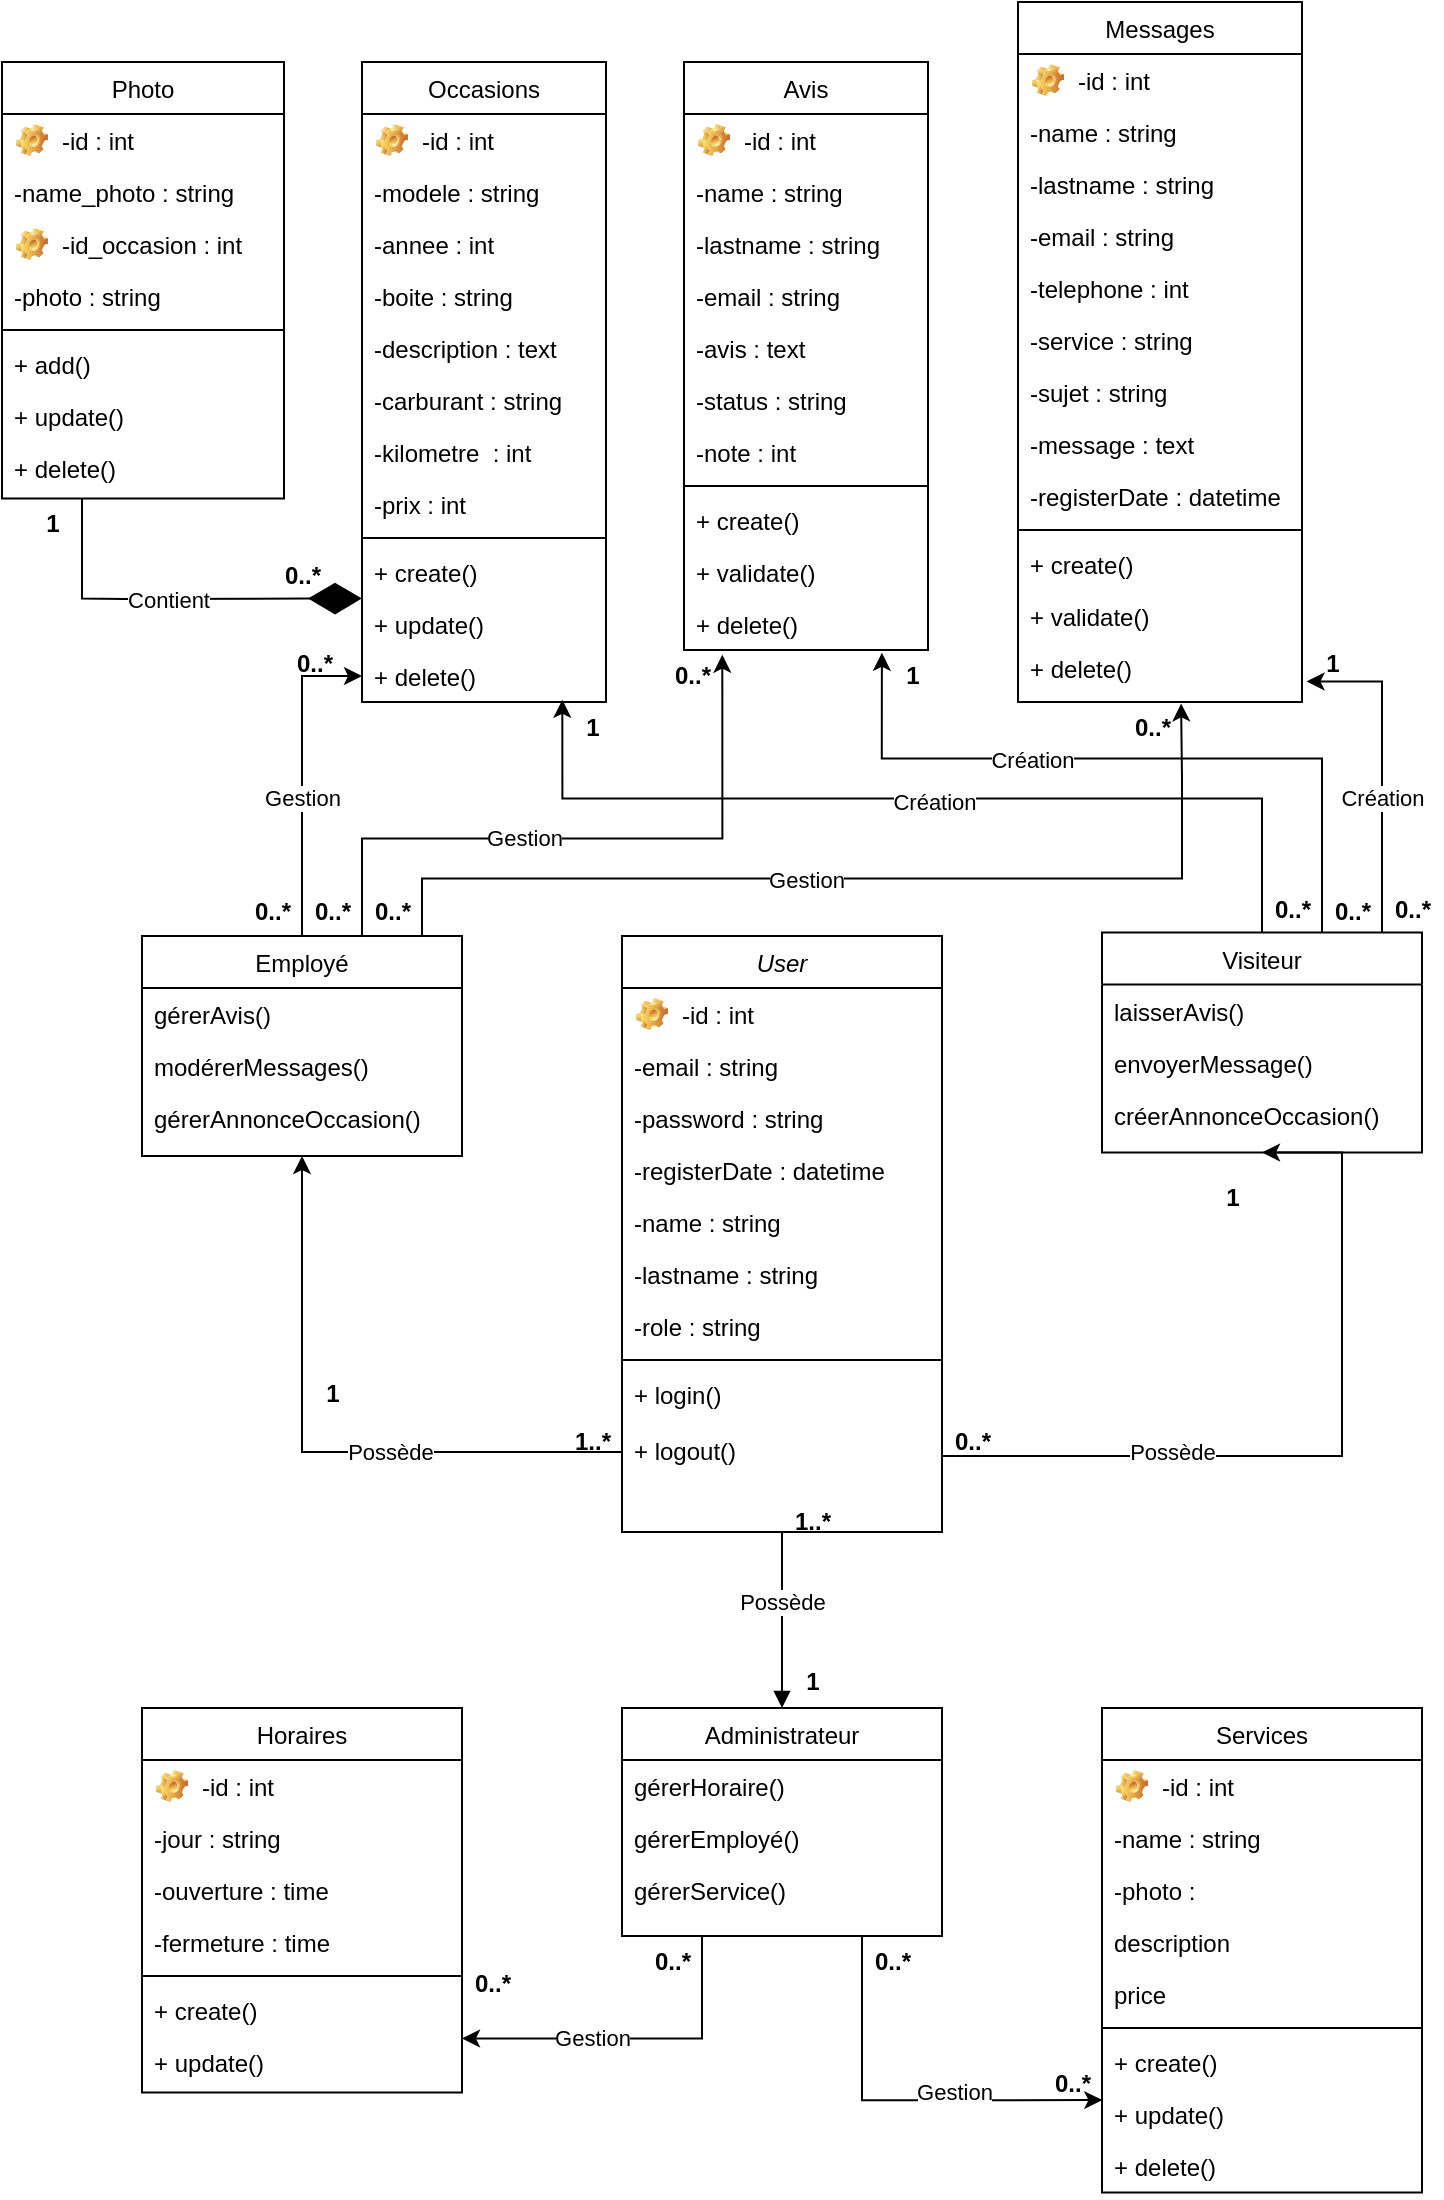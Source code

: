 <mxfile version="24.0.1" type="github">
  <diagram id="C5RBs43oDa-KdzZeNtuy" name="Page-1">
    <mxGraphModel dx="4052" dy="2337" grid="1" gridSize="10" guides="1" tooltips="1" connect="1" arrows="1" fold="1" page="1" pageScale="1" pageWidth="827" pageHeight="1169" math="0" shadow="0">
      <root>
        <mxCell id="WIyWlLk6GJQsqaUBKTNV-0" />
        <mxCell id="WIyWlLk6GJQsqaUBKTNV-1" parent="WIyWlLk6GJQsqaUBKTNV-0" />
        <mxCell id="ylc-xCv-kNQs_xHYFbVs-263" style="edgeStyle=orthogonalEdgeStyle;rounded=0;orthogonalLoop=1;jettySize=auto;html=1;entryX=0.5;entryY=1;entryDx=0;entryDy=0;" edge="1" parent="WIyWlLk6GJQsqaUBKTNV-1" source="ylc-xCv-kNQs_xHYFbVs-104" target="ylc-xCv-kNQs_xHYFbVs-138">
          <mxGeometry relative="1" as="geometry">
            <Array as="points">
              <mxPoint x="-1757" y="-405" />
            </Array>
          </mxGeometry>
        </mxCell>
        <mxCell id="ylc-xCv-kNQs_xHYFbVs-264" value="Possède" style="edgeLabel;html=1;align=center;verticalAlign=middle;resizable=0;points=[];" vertex="1" connectable="0" parent="ylc-xCv-kNQs_xHYFbVs-263">
          <mxGeometry x="-0.314" y="1" relative="1" as="geometry">
            <mxPoint x="-20" y="-1" as="offset" />
          </mxGeometry>
        </mxCell>
        <mxCell id="ylc-xCv-kNQs_xHYFbVs-104" value="User" style="swimlane;fontStyle=2;align=center;verticalAlign=top;childLayout=stackLayout;horizontal=1;startSize=26;horizontalStack=0;resizeParent=1;resizeLast=0;collapsible=1;marginBottom=0;rounded=0;shadow=0;strokeWidth=1;" vertex="1" parent="WIyWlLk6GJQsqaUBKTNV-1">
          <mxGeometry x="-2117" y="-665" width="160" height="298" as="geometry">
            <mxRectangle x="230" y="140" width="160" height="26" as="alternateBounds" />
          </mxGeometry>
        </mxCell>
        <mxCell id="ylc-xCv-kNQs_xHYFbVs-296" value="-id : int" style="label;fontStyle=0;strokeColor=none;fillColor=none;align=left;verticalAlign=top;overflow=hidden;spacingLeft=28;spacingRight=4;rotatable=0;points=[[0,0.5],[1,0.5]];portConstraint=eastwest;imageWidth=16;imageHeight=16;whiteSpace=wrap;html=1;image=img/clipart/Gear_128x128.png" vertex="1" parent="ylc-xCv-kNQs_xHYFbVs-104">
          <mxGeometry y="26" width="160" height="26" as="geometry" />
        </mxCell>
        <mxCell id="ylc-xCv-kNQs_xHYFbVs-106" value="-email : string" style="text;align=left;verticalAlign=top;spacingLeft=4;spacingRight=4;overflow=hidden;rotatable=0;points=[[0,0.5],[1,0.5]];portConstraint=eastwest;" vertex="1" parent="ylc-xCv-kNQs_xHYFbVs-104">
          <mxGeometry y="52" width="160" height="26" as="geometry" />
        </mxCell>
        <mxCell id="ylc-xCv-kNQs_xHYFbVs-107" value="-password : string" style="text;align=left;verticalAlign=top;spacingLeft=4;spacingRight=4;overflow=hidden;rotatable=0;points=[[0,0.5],[1,0.5]];portConstraint=eastwest;rounded=0;shadow=0;html=0;" vertex="1" parent="ylc-xCv-kNQs_xHYFbVs-104">
          <mxGeometry y="78" width="160" height="26" as="geometry" />
        </mxCell>
        <mxCell id="ylc-xCv-kNQs_xHYFbVs-108" value="-registerDate : datetime" style="text;align=left;verticalAlign=top;spacingLeft=4;spacingRight=4;overflow=hidden;rotatable=0;points=[[0,0.5],[1,0.5]];portConstraint=eastwest;rounded=0;shadow=0;html=0;" vertex="1" parent="ylc-xCv-kNQs_xHYFbVs-104">
          <mxGeometry y="104" width="160" height="26" as="geometry" />
        </mxCell>
        <mxCell id="ylc-xCv-kNQs_xHYFbVs-109" value="-name : string" style="text;align=left;verticalAlign=top;spacingLeft=4;spacingRight=4;overflow=hidden;rotatable=0;points=[[0,0.5],[1,0.5]];portConstraint=eastwest;rounded=0;shadow=0;html=0;" vertex="1" parent="ylc-xCv-kNQs_xHYFbVs-104">
          <mxGeometry y="130" width="160" height="26" as="geometry" />
        </mxCell>
        <mxCell id="ylc-xCv-kNQs_xHYFbVs-110" value="-lastname : string" style="text;align=left;verticalAlign=top;spacingLeft=4;spacingRight=4;overflow=hidden;rotatable=0;points=[[0,0.5],[1,0.5]];portConstraint=eastwest;rounded=0;shadow=0;html=0;" vertex="1" parent="ylc-xCv-kNQs_xHYFbVs-104">
          <mxGeometry y="156" width="160" height="26" as="geometry" />
        </mxCell>
        <mxCell id="ylc-xCv-kNQs_xHYFbVs-111" value="-role : string" style="text;align=left;verticalAlign=top;spacingLeft=4;spacingRight=4;overflow=hidden;rotatable=0;points=[[0,0.5],[1,0.5]];portConstraint=eastwest;rounded=0;shadow=0;html=0;" vertex="1" parent="ylc-xCv-kNQs_xHYFbVs-104">
          <mxGeometry y="182" width="160" height="26" as="geometry" />
        </mxCell>
        <mxCell id="ylc-xCv-kNQs_xHYFbVs-112" value="" style="line;html=1;strokeWidth=1;align=left;verticalAlign=middle;spacingTop=-1;spacingLeft=3;spacingRight=3;rotatable=0;labelPosition=right;points=[];portConstraint=eastwest;" vertex="1" parent="ylc-xCv-kNQs_xHYFbVs-104">
          <mxGeometry y="208" width="160" height="8" as="geometry" />
        </mxCell>
        <mxCell id="ylc-xCv-kNQs_xHYFbVs-113" value="+ login()" style="text;align=left;verticalAlign=top;spacingLeft=4;spacingRight=4;overflow=hidden;rotatable=0;points=[[0,0.5],[1,0.5]];portConstraint=eastwest;" vertex="1" parent="ylc-xCv-kNQs_xHYFbVs-104">
          <mxGeometry y="216" width="160" height="28" as="geometry" />
        </mxCell>
        <mxCell id="ylc-xCv-kNQs_xHYFbVs-230" value="+ logout()" style="text;align=left;verticalAlign=top;spacingLeft=4;spacingRight=4;overflow=hidden;rotatable=0;points=[[0,0.5],[1,0.5]];portConstraint=eastwest;" vertex="1" parent="ylc-xCv-kNQs_xHYFbVs-104">
          <mxGeometry y="244" width="160" height="28" as="geometry" />
        </mxCell>
        <mxCell id="ylc-xCv-kNQs_xHYFbVs-299" style="edgeStyle=orthogonalEdgeStyle;rounded=0;orthogonalLoop=1;jettySize=auto;html=1;entryX=0;entryY=0.5;entryDx=0;entryDy=0;" edge="1" parent="WIyWlLk6GJQsqaUBKTNV-1" source="ylc-xCv-kNQs_xHYFbVs-116" target="ylc-xCv-kNQs_xHYFbVs-216">
          <mxGeometry relative="1" as="geometry" />
        </mxCell>
        <mxCell id="ylc-xCv-kNQs_xHYFbVs-300" value="Gestion" style="edgeLabel;html=1;align=center;verticalAlign=middle;resizable=0;points=[];" vertex="1" connectable="0" parent="ylc-xCv-kNQs_xHYFbVs-299">
          <mxGeometry x="-0.338" y="-1" relative="1" as="geometry">
            <mxPoint x="-1" y="-16" as="offset" />
          </mxGeometry>
        </mxCell>
        <mxCell id="ylc-xCv-kNQs_xHYFbVs-307" style="edgeStyle=orthogonalEdgeStyle;rounded=0;orthogonalLoop=1;jettySize=auto;html=1;entryX=0.985;entryY=0.027;entryDx=0;entryDy=0;entryPerimeter=0;" edge="1" parent="WIyWlLk6GJQsqaUBKTNV-1" source="ylc-xCv-kNQs_xHYFbVs-116" target="ylc-xCv-kNQs_xHYFbVs-312">
          <mxGeometry relative="1" as="geometry">
            <mxPoint x="-1837" y="-783.75" as="targetPoint" />
            <Array as="points">
              <mxPoint x="-2217" y="-693.75" />
              <mxPoint x="-1837" y="-693.75" />
              <mxPoint x="-1837" y="-743.75" />
              <mxPoint x="-1837" y="-743.75" />
            </Array>
          </mxGeometry>
        </mxCell>
        <mxCell id="ylc-xCv-kNQs_xHYFbVs-308" value="Gestion" style="edgeLabel;html=1;align=center;verticalAlign=middle;resizable=0;points=[];" vertex="1" connectable="0" parent="ylc-xCv-kNQs_xHYFbVs-307">
          <mxGeometry x="-0.207" y="-2" relative="1" as="geometry">
            <mxPoint x="23" y="-2" as="offset" />
          </mxGeometry>
        </mxCell>
        <mxCell id="ylc-xCv-kNQs_xHYFbVs-116" value="Employé" style="swimlane;fontStyle=0;align=center;verticalAlign=top;childLayout=stackLayout;horizontal=1;startSize=26;horizontalStack=0;resizeParent=1;resizeLast=0;collapsible=1;marginBottom=0;rounded=0;shadow=0;strokeWidth=1;" vertex="1" parent="WIyWlLk6GJQsqaUBKTNV-1">
          <mxGeometry x="-2357" y="-665" width="160" height="110" as="geometry">
            <mxRectangle x="550" y="140" width="160" height="26" as="alternateBounds" />
          </mxGeometry>
        </mxCell>
        <mxCell id="ylc-xCv-kNQs_xHYFbVs-117" value="gérerAvis()" style="text;align=left;verticalAlign=top;spacingLeft=4;spacingRight=4;overflow=hidden;rotatable=0;points=[[0,0.5],[1,0.5]];portConstraint=eastwest;" vertex="1" parent="ylc-xCv-kNQs_xHYFbVs-116">
          <mxGeometry y="26" width="160" height="26" as="geometry" />
        </mxCell>
        <mxCell id="ylc-xCv-kNQs_xHYFbVs-118" value="modérerMessages()" style="text;align=left;verticalAlign=top;spacingLeft=4;spacingRight=4;overflow=hidden;rotatable=0;points=[[0,0.5],[1,0.5]];portConstraint=eastwest;rounded=0;shadow=0;html=0;" vertex="1" parent="ylc-xCv-kNQs_xHYFbVs-116">
          <mxGeometry y="52" width="160" height="26" as="geometry" />
        </mxCell>
        <mxCell id="ylc-xCv-kNQs_xHYFbVs-119" value="gérerAnnonceOccasion()" style="text;align=left;verticalAlign=top;spacingLeft=4;spacingRight=4;overflow=hidden;rotatable=0;points=[[0,0.5],[1,0.5]];portConstraint=eastwest;rounded=0;shadow=0;html=0;" vertex="1" parent="ylc-xCv-kNQs_xHYFbVs-116">
          <mxGeometry y="78" width="160" height="26" as="geometry" />
        </mxCell>
        <mxCell id="ylc-xCv-kNQs_xHYFbVs-320" style="edgeStyle=orthogonalEdgeStyle;rounded=0;orthogonalLoop=1;jettySize=auto;html=1;" edge="1" parent="WIyWlLk6GJQsqaUBKTNV-1" source="ylc-xCv-kNQs_xHYFbVs-130" target="ylc-xCv-kNQs_xHYFbVs-165">
          <mxGeometry relative="1" as="geometry">
            <Array as="points">
              <mxPoint x="-2077" y="-113.75" />
            </Array>
          </mxGeometry>
        </mxCell>
        <mxCell id="ylc-xCv-kNQs_xHYFbVs-321" value="Gestion" style="edgeLabel;html=1;align=center;verticalAlign=middle;resizable=0;points=[];" vertex="1" connectable="0" parent="ylc-xCv-kNQs_xHYFbVs-320">
          <mxGeometry x="0.161" y="-2" relative="1" as="geometry">
            <mxPoint x="-7" y="1" as="offset" />
          </mxGeometry>
        </mxCell>
        <mxCell id="ylc-xCv-kNQs_xHYFbVs-130" value="Administrateur" style="swimlane;fontStyle=0;align=center;verticalAlign=top;childLayout=stackLayout;horizontal=1;startSize=26;horizontalStack=0;resizeParent=1;resizeLast=0;collapsible=1;marginBottom=0;rounded=0;shadow=0;strokeWidth=1;" vertex="1" parent="WIyWlLk6GJQsqaUBKTNV-1">
          <mxGeometry x="-2117" y="-279" width="160" height="114" as="geometry">
            <mxRectangle x="550" y="140" width="160" height="26" as="alternateBounds" />
          </mxGeometry>
        </mxCell>
        <mxCell id="ylc-xCv-kNQs_xHYFbVs-131" value="gérerHoraire()" style="text;align=left;verticalAlign=top;spacingLeft=4;spacingRight=4;overflow=hidden;rotatable=0;points=[[0,0.5],[1,0.5]];portConstraint=eastwest;" vertex="1" parent="ylc-xCv-kNQs_xHYFbVs-130">
          <mxGeometry y="26" width="160" height="26" as="geometry" />
        </mxCell>
        <mxCell id="ylc-xCv-kNQs_xHYFbVs-132" value="gérerEmployé()" style="text;align=left;verticalAlign=top;spacingLeft=4;spacingRight=4;overflow=hidden;rotatable=0;points=[[0,0.5],[1,0.5]];portConstraint=eastwest;rounded=0;shadow=0;html=0;" vertex="1" parent="ylc-xCv-kNQs_xHYFbVs-130">
          <mxGeometry y="52" width="160" height="26" as="geometry" />
        </mxCell>
        <mxCell id="ylc-xCv-kNQs_xHYFbVs-133" value="gérerService()" style="text;align=left;verticalAlign=top;spacingLeft=4;spacingRight=4;overflow=hidden;rotatable=0;points=[[0,0.5],[1,0.5]];portConstraint=eastwest;rounded=0;shadow=0;html=0;" vertex="1" parent="ylc-xCv-kNQs_xHYFbVs-130">
          <mxGeometry y="78" width="160" height="26" as="geometry" />
        </mxCell>
        <mxCell id="ylc-xCv-kNQs_xHYFbVs-302" style="edgeStyle=orthogonalEdgeStyle;rounded=0;orthogonalLoop=1;jettySize=auto;html=1;entryX=0.811;entryY=1.054;entryDx=0;entryDy=0;entryPerimeter=0;" edge="1" parent="WIyWlLk6GJQsqaUBKTNV-1" source="ylc-xCv-kNQs_xHYFbVs-138" target="ylc-xCv-kNQs_xHYFbVs-157">
          <mxGeometry relative="1" as="geometry">
            <mxPoint x="-1987" y="-793.75" as="targetPoint" />
            <Array as="points">
              <mxPoint x="-1767" y="-753.75" />
              <mxPoint x="-1987" y="-753.75" />
            </Array>
          </mxGeometry>
        </mxCell>
        <mxCell id="ylc-xCv-kNQs_xHYFbVs-304" value="Création" style="edgeLabel;html=1;align=center;verticalAlign=middle;resizable=0;points=[];" vertex="1" connectable="0" parent="ylc-xCv-kNQs_xHYFbVs-302">
          <mxGeometry x="-0.246" relative="1" as="geometry">
            <mxPoint x="-97" as="offset" />
          </mxGeometry>
        </mxCell>
        <mxCell id="ylc-xCv-kNQs_xHYFbVs-138" value="Visiteur" style="swimlane;fontStyle=0;align=center;verticalAlign=top;childLayout=stackLayout;horizontal=1;startSize=26;horizontalStack=0;resizeParent=1;resizeLast=0;collapsible=1;marginBottom=0;rounded=0;shadow=0;strokeWidth=1;" vertex="1" parent="WIyWlLk6GJQsqaUBKTNV-1">
          <mxGeometry x="-1877" y="-666.75" width="160" height="110" as="geometry">
            <mxRectangle x="550" y="140" width="160" height="26" as="alternateBounds" />
          </mxGeometry>
        </mxCell>
        <mxCell id="ylc-xCv-kNQs_xHYFbVs-139" value="laisserAvis()" style="text;align=left;verticalAlign=top;spacingLeft=4;spacingRight=4;overflow=hidden;rotatable=0;points=[[0,0.5],[1,0.5]];portConstraint=eastwest;" vertex="1" parent="ylc-xCv-kNQs_xHYFbVs-138">
          <mxGeometry y="26" width="160" height="26" as="geometry" />
        </mxCell>
        <mxCell id="ylc-xCv-kNQs_xHYFbVs-142" value="envoyerMessage()" style="text;align=left;verticalAlign=top;spacingLeft=4;spacingRight=4;overflow=hidden;rotatable=0;points=[[0,0.5],[1,0.5]];portConstraint=eastwest;rounded=0;shadow=0;html=0;" vertex="1" parent="ylc-xCv-kNQs_xHYFbVs-138">
          <mxGeometry y="52" width="160" height="26" as="geometry" />
        </mxCell>
        <mxCell id="ylc-xCv-kNQs_xHYFbVs-144" value="créerAnnonceOccasion()" style="text;align=left;verticalAlign=top;spacingLeft=4;spacingRight=4;overflow=hidden;rotatable=0;points=[[0,0.5],[1,0.5]];portConstraint=eastwest;rounded=0;shadow=0;html=0;" vertex="1" parent="ylc-xCv-kNQs_xHYFbVs-138">
          <mxGeometry y="78" width="160" height="26" as="geometry" />
        </mxCell>
        <mxCell id="ylc-xCv-kNQs_xHYFbVs-146" value="Avis" style="swimlane;fontStyle=0;align=center;verticalAlign=top;childLayout=stackLayout;horizontal=1;startSize=26;horizontalStack=0;resizeParent=1;resizeLast=0;collapsible=1;marginBottom=0;rounded=0;shadow=0;strokeWidth=1;" vertex="1" parent="WIyWlLk6GJQsqaUBKTNV-1">
          <mxGeometry x="-2086" y="-1102" width="122" height="294" as="geometry">
            <mxRectangle x="550" y="140" width="160" height="26" as="alternateBounds" />
          </mxGeometry>
        </mxCell>
        <mxCell id="ylc-xCv-kNQs_xHYFbVs-293" value="-id : int" style="label;fontStyle=0;strokeColor=none;fillColor=none;align=left;verticalAlign=top;overflow=hidden;spacingLeft=28;spacingRight=4;rotatable=0;points=[[0,0.5],[1,0.5]];portConstraint=eastwest;imageWidth=16;imageHeight=16;whiteSpace=wrap;html=1;image=img/clipart/Gear_128x128.png" vertex="1" parent="ylc-xCv-kNQs_xHYFbVs-146">
          <mxGeometry y="26" width="122" height="26" as="geometry" />
        </mxCell>
        <mxCell id="ylc-xCv-kNQs_xHYFbVs-148" value="-name : string" style="text;align=left;verticalAlign=top;spacingLeft=4;spacingRight=4;overflow=hidden;rotatable=0;points=[[0,0.5],[1,0.5]];portConstraint=eastwest;rounded=0;shadow=0;html=0;" vertex="1" parent="ylc-xCv-kNQs_xHYFbVs-146">
          <mxGeometry y="52" width="122" height="26" as="geometry" />
        </mxCell>
        <mxCell id="ylc-xCv-kNQs_xHYFbVs-149" value="-lastname : string" style="text;align=left;verticalAlign=top;spacingLeft=4;spacingRight=4;overflow=hidden;rotatable=0;points=[[0,0.5],[1,0.5]];portConstraint=eastwest;rounded=0;shadow=0;html=0;" vertex="1" parent="ylc-xCv-kNQs_xHYFbVs-146">
          <mxGeometry y="78" width="122" height="26" as="geometry" />
        </mxCell>
        <mxCell id="ylc-xCv-kNQs_xHYFbVs-150" value="-email : string" style="text;align=left;verticalAlign=top;spacingLeft=4;spacingRight=4;overflow=hidden;rotatable=0;points=[[0,0.5],[1,0.5]];portConstraint=eastwest;rounded=0;shadow=0;html=0;" vertex="1" parent="ylc-xCv-kNQs_xHYFbVs-146">
          <mxGeometry y="104" width="122" height="26" as="geometry" />
        </mxCell>
        <mxCell id="ylc-xCv-kNQs_xHYFbVs-151" value="-avis : text" style="text;align=left;verticalAlign=top;spacingLeft=4;spacingRight=4;overflow=hidden;rotatable=0;points=[[0,0.5],[1,0.5]];portConstraint=eastwest;rounded=0;shadow=0;html=0;" vertex="1" parent="ylc-xCv-kNQs_xHYFbVs-146">
          <mxGeometry y="130" width="122" height="26" as="geometry" />
        </mxCell>
        <mxCell id="ylc-xCv-kNQs_xHYFbVs-152" value="-status : string" style="text;align=left;verticalAlign=top;spacingLeft=4;spacingRight=4;overflow=hidden;rotatable=0;points=[[0,0.5],[1,0.5]];portConstraint=eastwest;rounded=0;shadow=0;html=0;" vertex="1" parent="ylc-xCv-kNQs_xHYFbVs-146">
          <mxGeometry y="156" width="122" height="26" as="geometry" />
        </mxCell>
        <mxCell id="ylc-xCv-kNQs_xHYFbVs-153" value="-note : int" style="text;align=left;verticalAlign=top;spacingLeft=4;spacingRight=4;overflow=hidden;rotatable=0;points=[[0,0.5],[1,0.5]];portConstraint=eastwest;rounded=0;shadow=0;html=0;" vertex="1" parent="ylc-xCv-kNQs_xHYFbVs-146">
          <mxGeometry y="182" width="122" height="26" as="geometry" />
        </mxCell>
        <mxCell id="ylc-xCv-kNQs_xHYFbVs-154" value="" style="line;html=1;strokeWidth=1;align=left;verticalAlign=middle;spacingTop=-1;spacingLeft=3;spacingRight=3;rotatable=0;labelPosition=right;points=[];portConstraint=eastwest;" vertex="1" parent="ylc-xCv-kNQs_xHYFbVs-146">
          <mxGeometry y="208" width="122" height="8" as="geometry" />
        </mxCell>
        <mxCell id="ylc-xCv-kNQs_xHYFbVs-155" value="+ create()" style="text;align=left;verticalAlign=top;spacingLeft=4;spacingRight=4;overflow=hidden;rotatable=0;points=[[0,0.5],[1,0.5]];portConstraint=eastwest;" vertex="1" parent="ylc-xCv-kNQs_xHYFbVs-146">
          <mxGeometry y="216" width="122" height="26" as="geometry" />
        </mxCell>
        <mxCell id="ylc-xCv-kNQs_xHYFbVs-156" value="+ validate()" style="text;align=left;verticalAlign=top;spacingLeft=4;spacingRight=4;overflow=hidden;rotatable=0;points=[[0,0.5],[1,0.5]];portConstraint=eastwest;" vertex="1" parent="ylc-xCv-kNQs_xHYFbVs-146">
          <mxGeometry y="242" width="122" height="26" as="geometry" />
        </mxCell>
        <mxCell id="ylc-xCv-kNQs_xHYFbVs-157" value="+ delete()" style="text;align=left;verticalAlign=top;spacingLeft=4;spacingRight=4;overflow=hidden;rotatable=0;points=[[0,0.5],[1,0.5]];portConstraint=eastwest;" vertex="1" parent="ylc-xCv-kNQs_xHYFbVs-146">
          <mxGeometry y="268" width="122" height="26" as="geometry" />
        </mxCell>
        <mxCell id="ylc-xCv-kNQs_xHYFbVs-158" value="Horaires" style="swimlane;fontStyle=0;align=center;verticalAlign=top;childLayout=stackLayout;horizontal=1;startSize=26;horizontalStack=0;resizeParent=1;resizeLast=0;collapsible=1;marginBottom=0;rounded=0;shadow=0;strokeWidth=1;" vertex="1" parent="WIyWlLk6GJQsqaUBKTNV-1">
          <mxGeometry x="-2357" y="-279" width="160" height="192.25" as="geometry">
            <mxRectangle x="550" y="140" width="160" height="26" as="alternateBounds" />
          </mxGeometry>
        </mxCell>
        <mxCell id="ylc-xCv-kNQs_xHYFbVs-297" value="-id : int" style="label;fontStyle=0;strokeColor=none;fillColor=none;align=left;verticalAlign=top;overflow=hidden;spacingLeft=28;spacingRight=4;rotatable=0;points=[[0,0.5],[1,0.5]];portConstraint=eastwest;imageWidth=16;imageHeight=16;whiteSpace=wrap;html=1;image=img/clipart/Gear_128x128.png" vertex="1" parent="ylc-xCv-kNQs_xHYFbVs-158">
          <mxGeometry y="26" width="160" height="26" as="geometry" />
        </mxCell>
        <mxCell id="ylc-xCv-kNQs_xHYFbVs-160" value="-jour : string" style="text;align=left;verticalAlign=top;spacingLeft=4;spacingRight=4;overflow=hidden;rotatable=0;points=[[0,0.5],[1,0.5]];portConstraint=eastwest;rounded=0;shadow=0;html=0;" vertex="1" parent="ylc-xCv-kNQs_xHYFbVs-158">
          <mxGeometry y="52" width="160" height="26" as="geometry" />
        </mxCell>
        <mxCell id="ylc-xCv-kNQs_xHYFbVs-161" value="-ouverture : time" style="text;align=left;verticalAlign=top;spacingLeft=4;spacingRight=4;overflow=hidden;rotatable=0;points=[[0,0.5],[1,0.5]];portConstraint=eastwest;rounded=0;shadow=0;html=0;" vertex="1" parent="ylc-xCv-kNQs_xHYFbVs-158">
          <mxGeometry y="78" width="160" height="26" as="geometry" />
        </mxCell>
        <mxCell id="ylc-xCv-kNQs_xHYFbVs-162" value="-fermeture : time" style="text;align=left;verticalAlign=top;spacingLeft=4;spacingRight=4;overflow=hidden;rotatable=0;points=[[0,0.5],[1,0.5]];portConstraint=eastwest;rounded=0;shadow=0;html=0;" vertex="1" parent="ylc-xCv-kNQs_xHYFbVs-158">
          <mxGeometry y="104" width="160" height="26" as="geometry" />
        </mxCell>
        <mxCell id="ylc-xCv-kNQs_xHYFbVs-163" value="" style="line;html=1;strokeWidth=1;align=left;verticalAlign=middle;spacingTop=-1;spacingLeft=3;spacingRight=3;rotatable=0;labelPosition=right;points=[];portConstraint=eastwest;" vertex="1" parent="ylc-xCv-kNQs_xHYFbVs-158">
          <mxGeometry y="130" width="160" height="8" as="geometry" />
        </mxCell>
        <mxCell id="ylc-xCv-kNQs_xHYFbVs-164" value="+ create()" style="text;align=left;verticalAlign=top;spacingLeft=4;spacingRight=4;overflow=hidden;rotatable=0;points=[[0,0.5],[1,0.5]];portConstraint=eastwest;" vertex="1" parent="ylc-xCv-kNQs_xHYFbVs-158">
          <mxGeometry y="138" width="160" height="26" as="geometry" />
        </mxCell>
        <mxCell id="ylc-xCv-kNQs_xHYFbVs-165" value="+ update()" style="text;align=left;verticalAlign=top;spacingLeft=4;spacingRight=4;overflow=hidden;rotatable=0;points=[[0,0.5],[1,0.5]];portConstraint=eastwest;" vertex="1" parent="ylc-xCv-kNQs_xHYFbVs-158">
          <mxGeometry y="164" width="160" height="26" as="geometry" />
        </mxCell>
        <mxCell id="ylc-xCv-kNQs_xHYFbVs-166" value="Messages" style="swimlane;fontStyle=0;align=center;verticalAlign=top;childLayout=stackLayout;horizontal=1;startSize=26;horizontalStack=0;resizeParent=1;resizeLast=0;collapsible=1;marginBottom=0;rounded=0;shadow=0;strokeWidth=1;" vertex="1" parent="WIyWlLk6GJQsqaUBKTNV-1">
          <mxGeometry x="-1919" y="-1132" width="142" height="350" as="geometry">
            <mxRectangle x="550" y="140" width="160" height="26" as="alternateBounds" />
          </mxGeometry>
        </mxCell>
        <mxCell id="ylc-xCv-kNQs_xHYFbVs-294" value="-id : int" style="label;fontStyle=0;strokeColor=none;fillColor=none;align=left;verticalAlign=top;overflow=hidden;spacingLeft=28;spacingRight=4;rotatable=0;points=[[0,0.5],[1,0.5]];portConstraint=eastwest;imageWidth=16;imageHeight=16;whiteSpace=wrap;html=1;image=img/clipart/Gear_128x128.png" vertex="1" parent="ylc-xCv-kNQs_xHYFbVs-166">
          <mxGeometry y="26" width="142" height="26" as="geometry" />
        </mxCell>
        <mxCell id="ylc-xCv-kNQs_xHYFbVs-168" value="-name : string" style="text;align=left;verticalAlign=top;spacingLeft=4;spacingRight=4;overflow=hidden;rotatable=0;points=[[0,0.5],[1,0.5]];portConstraint=eastwest;rounded=0;shadow=0;html=0;" vertex="1" parent="ylc-xCv-kNQs_xHYFbVs-166">
          <mxGeometry y="52" width="142" height="26" as="geometry" />
        </mxCell>
        <mxCell id="ylc-xCv-kNQs_xHYFbVs-169" value="-lastname : string" style="text;align=left;verticalAlign=top;spacingLeft=4;spacingRight=4;overflow=hidden;rotatable=0;points=[[0,0.5],[1,0.5]];portConstraint=eastwest;rounded=0;shadow=0;html=0;" vertex="1" parent="ylc-xCv-kNQs_xHYFbVs-166">
          <mxGeometry y="78" width="142" height="26" as="geometry" />
        </mxCell>
        <mxCell id="ylc-xCv-kNQs_xHYFbVs-170" value="-email : string" style="text;align=left;verticalAlign=top;spacingLeft=4;spacingRight=4;overflow=hidden;rotatable=0;points=[[0,0.5],[1,0.5]];portConstraint=eastwest;rounded=0;shadow=0;html=0;" vertex="1" parent="ylc-xCv-kNQs_xHYFbVs-166">
          <mxGeometry y="104" width="142" height="26" as="geometry" />
        </mxCell>
        <mxCell id="ylc-xCv-kNQs_xHYFbVs-171" value="-telephone : int" style="text;align=left;verticalAlign=top;spacingLeft=4;spacingRight=4;overflow=hidden;rotatable=0;points=[[0,0.5],[1,0.5]];portConstraint=eastwest;rounded=0;shadow=0;html=0;" vertex="1" parent="ylc-xCv-kNQs_xHYFbVs-166">
          <mxGeometry y="130" width="142" height="26" as="geometry" />
        </mxCell>
        <mxCell id="ylc-xCv-kNQs_xHYFbVs-172" value="-service : string" style="text;align=left;verticalAlign=top;spacingLeft=4;spacingRight=4;overflow=hidden;rotatable=0;points=[[0,0.5],[1,0.5]];portConstraint=eastwest;rounded=0;shadow=0;html=0;" vertex="1" parent="ylc-xCv-kNQs_xHYFbVs-166">
          <mxGeometry y="156" width="142" height="26" as="geometry" />
        </mxCell>
        <mxCell id="ylc-xCv-kNQs_xHYFbVs-173" value="-sujet : string" style="text;align=left;verticalAlign=top;spacingLeft=4;spacingRight=4;overflow=hidden;rotatable=0;points=[[0,0.5],[1,0.5]];portConstraint=eastwest;rounded=0;shadow=0;html=0;" vertex="1" parent="ylc-xCv-kNQs_xHYFbVs-166">
          <mxGeometry y="182" width="142" height="26" as="geometry" />
        </mxCell>
        <mxCell id="ylc-xCv-kNQs_xHYFbVs-174" value="-message : text" style="text;align=left;verticalAlign=top;spacingLeft=4;spacingRight=4;overflow=hidden;rotatable=0;points=[[0,0.5],[1,0.5]];portConstraint=eastwest;rounded=0;shadow=0;html=0;" vertex="1" parent="ylc-xCv-kNQs_xHYFbVs-166">
          <mxGeometry y="208" width="142" height="26" as="geometry" />
        </mxCell>
        <mxCell id="ylc-xCv-kNQs_xHYFbVs-175" value="-registerDate : datetime" style="text;align=left;verticalAlign=top;spacingLeft=4;spacingRight=4;overflow=hidden;rotatable=0;points=[[0,0.5],[1,0.5]];portConstraint=eastwest;rounded=0;shadow=0;html=0;" vertex="1" parent="ylc-xCv-kNQs_xHYFbVs-166">
          <mxGeometry y="234" width="142" height="26" as="geometry" />
        </mxCell>
        <mxCell id="ylc-xCv-kNQs_xHYFbVs-176" value="" style="line;html=1;strokeWidth=1;align=left;verticalAlign=middle;spacingTop=-1;spacingLeft=3;spacingRight=3;rotatable=0;labelPosition=right;points=[];portConstraint=eastwest;" vertex="1" parent="ylc-xCv-kNQs_xHYFbVs-166">
          <mxGeometry y="260" width="142" height="8" as="geometry" />
        </mxCell>
        <mxCell id="ylc-xCv-kNQs_xHYFbVs-177" value="+ create()" style="text;align=left;verticalAlign=top;spacingLeft=4;spacingRight=4;overflow=hidden;rotatable=0;points=[[0,0.5],[1,0.5]];portConstraint=eastwest;" vertex="1" parent="ylc-xCv-kNQs_xHYFbVs-166">
          <mxGeometry y="268" width="142" height="26" as="geometry" />
        </mxCell>
        <mxCell id="ylc-xCv-kNQs_xHYFbVs-178" value="+ validate()" style="text;align=left;verticalAlign=top;spacingLeft=4;spacingRight=4;overflow=hidden;rotatable=0;points=[[0,0.5],[1,0.5]];portConstraint=eastwest;" vertex="1" parent="ylc-xCv-kNQs_xHYFbVs-166">
          <mxGeometry y="294" width="142" height="26" as="geometry" />
        </mxCell>
        <mxCell id="ylc-xCv-kNQs_xHYFbVs-179" value="+ delete()" style="text;align=left;verticalAlign=top;spacingLeft=4;spacingRight=4;overflow=hidden;rotatable=0;points=[[0,0.5],[1,0.5]];portConstraint=eastwest;" vertex="1" parent="ylc-xCv-kNQs_xHYFbVs-166">
          <mxGeometry y="320" width="142" height="26" as="geometry" />
        </mxCell>
        <mxCell id="ylc-xCv-kNQs_xHYFbVs-194" value="Services" style="swimlane;fontStyle=0;align=center;verticalAlign=top;childLayout=stackLayout;horizontal=1;startSize=26;horizontalStack=0;resizeParent=1;resizeLast=0;collapsible=1;marginBottom=0;rounded=0;shadow=0;strokeWidth=1;" vertex="1" parent="WIyWlLk6GJQsqaUBKTNV-1">
          <mxGeometry x="-1877" y="-279" width="160" height="242.25" as="geometry">
            <mxRectangle x="550" y="140" width="160" height="26" as="alternateBounds" />
          </mxGeometry>
        </mxCell>
        <mxCell id="ylc-xCv-kNQs_xHYFbVs-298" value="-id : int" style="label;fontStyle=0;strokeColor=none;fillColor=none;align=left;verticalAlign=top;overflow=hidden;spacingLeft=28;spacingRight=4;rotatable=0;points=[[0,0.5],[1,0.5]];portConstraint=eastwest;imageWidth=16;imageHeight=16;whiteSpace=wrap;html=1;image=img/clipart/Gear_128x128.png" vertex="1" parent="ylc-xCv-kNQs_xHYFbVs-194">
          <mxGeometry y="26" width="160" height="26" as="geometry" />
        </mxCell>
        <mxCell id="ylc-xCv-kNQs_xHYFbVs-196" value="-name : string" style="text;align=left;verticalAlign=top;spacingLeft=4;spacingRight=4;overflow=hidden;rotatable=0;points=[[0,0.5],[1,0.5]];portConstraint=eastwest;rounded=0;shadow=0;html=0;" vertex="1" parent="ylc-xCv-kNQs_xHYFbVs-194">
          <mxGeometry y="52" width="160" height="26" as="geometry" />
        </mxCell>
        <mxCell id="ylc-xCv-kNQs_xHYFbVs-197" value="-photo : " style="text;align=left;verticalAlign=top;spacingLeft=4;spacingRight=4;overflow=hidden;rotatable=0;points=[[0,0.5],[1,0.5]];portConstraint=eastwest;rounded=0;shadow=0;html=0;" vertex="1" parent="ylc-xCv-kNQs_xHYFbVs-194">
          <mxGeometry y="78" width="160" height="26" as="geometry" />
        </mxCell>
        <mxCell id="ylc-xCv-kNQs_xHYFbVs-198" value="description" style="text;align=left;verticalAlign=top;spacingLeft=4;spacingRight=4;overflow=hidden;rotatable=0;points=[[0,0.5],[1,0.5]];portConstraint=eastwest;rounded=0;shadow=0;html=0;" vertex="1" parent="ylc-xCv-kNQs_xHYFbVs-194">
          <mxGeometry y="104" width="160" height="26" as="geometry" />
        </mxCell>
        <mxCell id="ylc-xCv-kNQs_xHYFbVs-199" value="price" style="text;align=left;verticalAlign=top;spacingLeft=4;spacingRight=4;overflow=hidden;rotatable=0;points=[[0,0.5],[1,0.5]];portConstraint=eastwest;rounded=0;shadow=0;html=0;" vertex="1" parent="ylc-xCv-kNQs_xHYFbVs-194">
          <mxGeometry y="130" width="160" height="26" as="geometry" />
        </mxCell>
        <mxCell id="ylc-xCv-kNQs_xHYFbVs-200" value="" style="line;html=1;strokeWidth=1;align=left;verticalAlign=middle;spacingTop=-1;spacingLeft=3;spacingRight=3;rotatable=0;labelPosition=right;points=[];portConstraint=eastwest;" vertex="1" parent="ylc-xCv-kNQs_xHYFbVs-194">
          <mxGeometry y="156" width="160" height="8" as="geometry" />
        </mxCell>
        <mxCell id="ylc-xCv-kNQs_xHYFbVs-201" value="+ create()" style="text;align=left;verticalAlign=top;spacingLeft=4;spacingRight=4;overflow=hidden;rotatable=0;points=[[0,0.5],[1,0.5]];portConstraint=eastwest;" vertex="1" parent="ylc-xCv-kNQs_xHYFbVs-194">
          <mxGeometry y="164" width="160" height="26" as="geometry" />
        </mxCell>
        <mxCell id="ylc-xCv-kNQs_xHYFbVs-202" value="+ update()" style="text;align=left;verticalAlign=top;spacingLeft=4;spacingRight=4;overflow=hidden;rotatable=0;points=[[0,0.5],[1,0.5]];portConstraint=eastwest;" vertex="1" parent="ylc-xCv-kNQs_xHYFbVs-194">
          <mxGeometry y="190" width="160" height="26" as="geometry" />
        </mxCell>
        <mxCell id="ylc-xCv-kNQs_xHYFbVs-203" value="+ delete()" style="text;align=left;verticalAlign=top;spacingLeft=4;spacingRight=4;overflow=hidden;rotatable=0;points=[[0,0.5],[1,0.5]];portConstraint=eastwest;" vertex="1" parent="ylc-xCv-kNQs_xHYFbVs-194">
          <mxGeometry y="216" width="160" height="26" as="geometry" />
        </mxCell>
        <mxCell id="ylc-xCv-kNQs_xHYFbVs-204" value="Occasions" style="swimlane;fontStyle=0;align=center;verticalAlign=top;childLayout=stackLayout;horizontal=1;startSize=26;horizontalStack=0;resizeParent=1;resizeLast=0;collapsible=1;marginBottom=0;rounded=0;shadow=0;strokeWidth=1;" vertex="1" parent="WIyWlLk6GJQsqaUBKTNV-1">
          <mxGeometry x="-2247" y="-1102" width="122" height="320" as="geometry">
            <mxRectangle x="550" y="140" width="160" height="26" as="alternateBounds" />
          </mxGeometry>
        </mxCell>
        <mxCell id="ylc-xCv-kNQs_xHYFbVs-292" value="-id : int" style="label;fontStyle=0;strokeColor=none;fillColor=none;align=left;verticalAlign=top;overflow=hidden;spacingLeft=28;spacingRight=4;rotatable=0;points=[[0,0.5],[1,0.5]];portConstraint=eastwest;imageWidth=16;imageHeight=16;whiteSpace=wrap;html=1;image=img/clipart/Gear_128x128.png" vertex="1" parent="ylc-xCv-kNQs_xHYFbVs-204">
          <mxGeometry y="26" width="122" height="26" as="geometry" />
        </mxCell>
        <mxCell id="ylc-xCv-kNQs_xHYFbVs-206" value="-modele : string" style="text;align=left;verticalAlign=top;spacingLeft=4;spacingRight=4;overflow=hidden;rotatable=0;points=[[0,0.5],[1,0.5]];portConstraint=eastwest;rounded=0;shadow=0;html=0;" vertex="1" parent="ylc-xCv-kNQs_xHYFbVs-204">
          <mxGeometry y="52" width="122" height="26" as="geometry" />
        </mxCell>
        <mxCell id="ylc-xCv-kNQs_xHYFbVs-207" value="-annee : int" style="text;align=left;verticalAlign=top;spacingLeft=4;spacingRight=4;overflow=hidden;rotatable=0;points=[[0,0.5],[1,0.5]];portConstraint=eastwest;rounded=0;shadow=0;html=0;" vertex="1" parent="ylc-xCv-kNQs_xHYFbVs-204">
          <mxGeometry y="78" width="122" height="26" as="geometry" />
        </mxCell>
        <mxCell id="ylc-xCv-kNQs_xHYFbVs-208" value="-boite : string" style="text;align=left;verticalAlign=top;spacingLeft=4;spacingRight=4;overflow=hidden;rotatable=0;points=[[0,0.5],[1,0.5]];portConstraint=eastwest;rounded=0;shadow=0;html=0;" vertex="1" parent="ylc-xCv-kNQs_xHYFbVs-204">
          <mxGeometry y="104" width="122" height="26" as="geometry" />
        </mxCell>
        <mxCell id="ylc-xCv-kNQs_xHYFbVs-209" value="-description : text" style="text;align=left;verticalAlign=top;spacingLeft=4;spacingRight=4;overflow=hidden;rotatable=0;points=[[0,0.5],[1,0.5]];portConstraint=eastwest;rounded=0;shadow=0;html=0;" vertex="1" parent="ylc-xCv-kNQs_xHYFbVs-204">
          <mxGeometry y="130" width="122" height="26" as="geometry" />
        </mxCell>
        <mxCell id="ylc-xCv-kNQs_xHYFbVs-210" value="-carburant : string" style="text;align=left;verticalAlign=top;spacingLeft=4;spacingRight=4;overflow=hidden;rotatable=0;points=[[0,0.5],[1,0.5]];portConstraint=eastwest;rounded=0;shadow=0;html=0;" vertex="1" parent="ylc-xCv-kNQs_xHYFbVs-204">
          <mxGeometry y="156" width="122" height="26" as="geometry" />
        </mxCell>
        <mxCell id="ylc-xCv-kNQs_xHYFbVs-211" value="-kilometre  : int" style="text;align=left;verticalAlign=top;spacingLeft=4;spacingRight=4;overflow=hidden;rotatable=0;points=[[0,0.5],[1,0.5]];portConstraint=eastwest;rounded=0;shadow=0;html=0;" vertex="1" parent="ylc-xCv-kNQs_xHYFbVs-204">
          <mxGeometry y="182" width="122" height="26" as="geometry" />
        </mxCell>
        <mxCell id="ylc-xCv-kNQs_xHYFbVs-212" value="-prix : int" style="text;align=left;verticalAlign=top;spacingLeft=4;spacingRight=4;overflow=hidden;rotatable=0;points=[[0,0.5],[1,0.5]];portConstraint=eastwest;rounded=0;shadow=0;html=0;" vertex="1" parent="ylc-xCv-kNQs_xHYFbVs-204">
          <mxGeometry y="208" width="122" height="26" as="geometry" />
        </mxCell>
        <mxCell id="ylc-xCv-kNQs_xHYFbVs-213" value="" style="line;html=1;strokeWidth=1;align=left;verticalAlign=middle;spacingTop=-1;spacingLeft=3;spacingRight=3;rotatable=0;labelPosition=right;points=[];portConstraint=eastwest;" vertex="1" parent="ylc-xCv-kNQs_xHYFbVs-204">
          <mxGeometry y="234" width="122" height="8" as="geometry" />
        </mxCell>
        <mxCell id="ylc-xCv-kNQs_xHYFbVs-214" value="+ create()" style="text;align=left;verticalAlign=top;spacingLeft=4;spacingRight=4;overflow=hidden;rotatable=0;points=[[0,0.5],[1,0.5]];portConstraint=eastwest;" vertex="1" parent="ylc-xCv-kNQs_xHYFbVs-204">
          <mxGeometry y="242" width="122" height="26" as="geometry" />
        </mxCell>
        <mxCell id="ylc-xCv-kNQs_xHYFbVs-215" value="+ update()" style="text;align=left;verticalAlign=top;spacingLeft=4;spacingRight=4;overflow=hidden;rotatable=0;points=[[0,0.5],[1,0.5]];portConstraint=eastwest;" vertex="1" parent="ylc-xCv-kNQs_xHYFbVs-204">
          <mxGeometry y="268" width="122" height="26" as="geometry" />
        </mxCell>
        <mxCell id="ylc-xCv-kNQs_xHYFbVs-216" value="+ delete()" style="text;align=left;verticalAlign=top;spacingLeft=4;spacingRight=4;overflow=hidden;rotatable=0;points=[[0,0.5],[1,0.5]];portConstraint=eastwest;" vertex="1" parent="ylc-xCv-kNQs_xHYFbVs-204">
          <mxGeometry y="294" width="122" height="26" as="geometry" />
        </mxCell>
        <mxCell id="ylc-xCv-kNQs_xHYFbVs-217" value="Photo" style="swimlane;fontStyle=0;align=center;verticalAlign=top;childLayout=stackLayout;horizontal=1;startSize=26;horizontalStack=0;resizeParent=1;resizeLast=0;collapsible=1;marginBottom=0;rounded=0;shadow=0;strokeWidth=1;" vertex="1" parent="WIyWlLk6GJQsqaUBKTNV-1">
          <mxGeometry x="-2427" y="-1102" width="141" height="218.25" as="geometry">
            <mxRectangle x="550" y="140" width="160" height="26" as="alternateBounds" />
          </mxGeometry>
        </mxCell>
        <mxCell id="ylc-xCv-kNQs_xHYFbVs-291" value="-id : int" style="label;fontStyle=0;strokeColor=none;fillColor=none;align=left;verticalAlign=top;overflow=hidden;spacingLeft=28;spacingRight=4;rotatable=0;points=[[0,0.5],[1,0.5]];portConstraint=eastwest;imageWidth=16;imageHeight=16;whiteSpace=wrap;html=1;image=img/clipart/Gear_128x128.png" vertex="1" parent="ylc-xCv-kNQs_xHYFbVs-217">
          <mxGeometry y="26" width="141" height="26" as="geometry" />
        </mxCell>
        <mxCell id="ylc-xCv-kNQs_xHYFbVs-219" value="-name_photo : string" style="text;align=left;verticalAlign=top;spacingLeft=4;spacingRight=4;overflow=hidden;rotatable=0;points=[[0,0.5],[1,0.5]];portConstraint=eastwest;rounded=0;shadow=0;html=0;" vertex="1" parent="ylc-xCv-kNQs_xHYFbVs-217">
          <mxGeometry y="52" width="141" height="26" as="geometry" />
        </mxCell>
        <mxCell id="ylc-xCv-kNQs_xHYFbVs-295" value="&lt;span style=&quot;text-wrap: nowrap;&quot;&gt;-id_occasion : int&lt;/span&gt;" style="label;fontStyle=0;strokeColor=none;fillColor=none;align=left;verticalAlign=top;overflow=hidden;spacingLeft=28;spacingRight=4;rotatable=0;points=[[0,0.5],[1,0.5]];portConstraint=eastwest;imageWidth=16;imageHeight=16;whiteSpace=wrap;html=1;image=img/clipart/Gear_128x128.png" vertex="1" parent="ylc-xCv-kNQs_xHYFbVs-217">
          <mxGeometry y="78" width="141" height="26" as="geometry" />
        </mxCell>
        <mxCell id="ylc-xCv-kNQs_xHYFbVs-221" value="-photo : string" style="text;align=left;verticalAlign=top;spacingLeft=4;spacingRight=4;overflow=hidden;rotatable=0;points=[[0,0.5],[1,0.5]];portConstraint=eastwest;rounded=0;shadow=0;html=0;" vertex="1" parent="ylc-xCv-kNQs_xHYFbVs-217">
          <mxGeometry y="104" width="141" height="26" as="geometry" />
        </mxCell>
        <mxCell id="ylc-xCv-kNQs_xHYFbVs-225" value="" style="line;html=1;strokeWidth=1;align=left;verticalAlign=middle;spacingTop=-1;spacingLeft=3;spacingRight=3;rotatable=0;labelPosition=right;points=[];portConstraint=eastwest;" vertex="1" parent="ylc-xCv-kNQs_xHYFbVs-217">
          <mxGeometry y="130" width="141" height="8" as="geometry" />
        </mxCell>
        <mxCell id="ylc-xCv-kNQs_xHYFbVs-226" value="+ add()" style="text;align=left;verticalAlign=top;spacingLeft=4;spacingRight=4;overflow=hidden;rotatable=0;points=[[0,0.5],[1,0.5]];portConstraint=eastwest;" vertex="1" parent="ylc-xCv-kNQs_xHYFbVs-217">
          <mxGeometry y="138" width="141" height="26" as="geometry" />
        </mxCell>
        <mxCell id="ylc-xCv-kNQs_xHYFbVs-227" value="+ update()" style="text;align=left;verticalAlign=top;spacingLeft=4;spacingRight=4;overflow=hidden;rotatable=0;points=[[0,0.5],[1,0.5]];portConstraint=eastwest;" vertex="1" parent="ylc-xCv-kNQs_xHYFbVs-217">
          <mxGeometry y="164" width="141" height="26" as="geometry" />
        </mxCell>
        <mxCell id="ylc-xCv-kNQs_xHYFbVs-228" value="+ delete()" style="text;align=left;verticalAlign=top;spacingLeft=4;spacingRight=4;overflow=hidden;rotatable=0;points=[[0,0.5],[1,0.5]];portConstraint=eastwest;" vertex="1" parent="ylc-xCv-kNQs_xHYFbVs-217">
          <mxGeometry y="190" width="141" height="26" as="geometry" />
        </mxCell>
        <mxCell id="ylc-xCv-kNQs_xHYFbVs-231" value="Possède" style="html=1;verticalAlign=bottom;endArrow=block;curved=0;rounded=0;exitX=0.5;exitY=1;exitDx=0;exitDy=0;entryX=0.5;entryY=0;entryDx=0;entryDy=0;" edge="1" parent="WIyWlLk6GJQsqaUBKTNV-1" source="ylc-xCv-kNQs_xHYFbVs-104" target="ylc-xCv-kNQs_xHYFbVs-130">
          <mxGeometry width="80" relative="1" as="geometry">
            <mxPoint x="-1897" y="-405" as="sourcePoint" />
            <mxPoint x="-1817" y="-405" as="targetPoint" />
          </mxGeometry>
        </mxCell>
        <mxCell id="ylc-xCv-kNQs_xHYFbVs-240" value="1..*" style="text;align=center;fontStyle=1;verticalAlign=middle;spacingLeft=3;spacingRight=3;strokeColor=none;rotatable=0;points=[[0,0.5],[1,0.5]];portConstraint=eastwest;html=1;" vertex="1" parent="WIyWlLk6GJQsqaUBKTNV-1">
          <mxGeometry x="-2037" y="-385" width="30" height="26" as="geometry" />
        </mxCell>
        <mxCell id="ylc-xCv-kNQs_xHYFbVs-241" value="1" style="text;align=center;fontStyle=1;verticalAlign=middle;spacingLeft=3;spacingRight=3;strokeColor=none;rotatable=0;points=[[0,0.5],[1,0.5]];portConstraint=eastwest;html=1;" vertex="1" parent="WIyWlLk6GJQsqaUBKTNV-1">
          <mxGeometry x="-2037" y="-305" width="30" height="26" as="geometry" />
        </mxCell>
        <mxCell id="ylc-xCv-kNQs_xHYFbVs-243" value="1" style="text;align=center;fontStyle=1;verticalAlign=middle;spacingLeft=3;spacingRight=3;strokeColor=none;rotatable=0;points=[[0,0.5],[1,0.5]];portConstraint=eastwest;html=1;" vertex="1" parent="WIyWlLk6GJQsqaUBKTNV-1">
          <mxGeometry x="-2277" y="-449" width="30" height="26" as="geometry" />
        </mxCell>
        <mxCell id="ylc-xCv-kNQs_xHYFbVs-244" value="1..*" style="text;align=center;fontStyle=1;verticalAlign=middle;spacingLeft=3;spacingRight=3;strokeColor=none;rotatable=0;points=[[0,0.5],[1,0.5]];portConstraint=eastwest;html=1;" vertex="1" parent="WIyWlLk6GJQsqaUBKTNV-1">
          <mxGeometry x="-2147" y="-425" width="30" height="26" as="geometry" />
        </mxCell>
        <mxCell id="ylc-xCv-kNQs_xHYFbVs-246" value="0..*" style="text;align=center;fontStyle=1;verticalAlign=middle;spacingLeft=3;spacingRight=3;strokeColor=none;rotatable=0;points=[[0,0.5],[1,0.5]];portConstraint=eastwest;html=1;" vertex="1" parent="WIyWlLk6GJQsqaUBKTNV-1">
          <mxGeometry x="-1957" y="-425" width="30" height="26" as="geometry" />
        </mxCell>
        <mxCell id="ylc-xCv-kNQs_xHYFbVs-248" value="1" style="text;align=center;fontStyle=1;verticalAlign=middle;spacingLeft=3;spacingRight=3;strokeColor=none;rotatable=0;points=[[0,0.5],[1,0.5]];portConstraint=eastwest;html=1;" vertex="1" parent="WIyWlLk6GJQsqaUBKTNV-1">
          <mxGeometry x="-1827" y="-546.75" width="30" height="26" as="geometry" />
        </mxCell>
        <mxCell id="ylc-xCv-kNQs_xHYFbVs-253" style="edgeStyle=orthogonalEdgeStyle;rounded=0;orthogonalLoop=1;jettySize=auto;html=1;entryX=0.157;entryY=1.091;entryDx=0;entryDy=0;entryPerimeter=0;" edge="1" parent="WIyWlLk6GJQsqaUBKTNV-1" target="ylc-xCv-kNQs_xHYFbVs-157">
          <mxGeometry relative="1" as="geometry">
            <mxPoint x="-2220.182" y="-665" as="sourcePoint" />
            <mxPoint x="-1980.23" y="-782" as="targetPoint" />
            <Array as="points">
              <mxPoint x="-2247" y="-664.75" />
              <mxPoint x="-2247" y="-713.75" />
              <mxPoint x="-2067" y="-713.75" />
            </Array>
          </mxGeometry>
        </mxCell>
        <mxCell id="ylc-xCv-kNQs_xHYFbVs-256" value="Gestion" style="edgeLabel;html=1;align=center;verticalAlign=middle;resizable=0;points=[];" vertex="1" connectable="0" parent="ylc-xCv-kNQs_xHYFbVs-253">
          <mxGeometry x="-0.887" relative="1" as="geometry">
            <mxPoint x="73" y="-49" as="offset" />
          </mxGeometry>
        </mxCell>
        <mxCell id="ylc-xCv-kNQs_xHYFbVs-261" style="edgeStyle=orthogonalEdgeStyle;rounded=0;orthogonalLoop=1;jettySize=auto;html=1;exitX=0;exitY=0.5;exitDx=0;exitDy=0;entryX=0.5;entryY=1;entryDx=0;entryDy=0;" edge="1" parent="WIyWlLk6GJQsqaUBKTNV-1" source="ylc-xCv-kNQs_xHYFbVs-230" target="ylc-xCv-kNQs_xHYFbVs-116">
          <mxGeometry relative="1" as="geometry" />
        </mxCell>
        <mxCell id="ylc-xCv-kNQs_xHYFbVs-262" value="Possède" style="edgeLabel;html=1;align=center;verticalAlign=middle;resizable=0;points=[];" vertex="1" connectable="0" parent="ylc-xCv-kNQs_xHYFbVs-261">
          <mxGeometry x="-0.461" y="1" relative="1" as="geometry">
            <mxPoint x="-33" y="-1" as="offset" />
          </mxGeometry>
        </mxCell>
        <mxCell id="ylc-xCv-kNQs_xHYFbVs-266" value="0..*" style="text;align=center;fontStyle=1;verticalAlign=middle;spacingLeft=3;spacingRight=3;strokeColor=none;rotatable=0;points=[[0,0.5],[1,0.5]];portConstraint=eastwest;html=1;" vertex="1" parent="WIyWlLk6GJQsqaUBKTNV-1">
          <mxGeometry x="-1737" y="-691" width="30" height="26" as="geometry" />
        </mxCell>
        <mxCell id="ylc-xCv-kNQs_xHYFbVs-268" value="1" style="text;align=center;fontStyle=1;verticalAlign=middle;spacingLeft=3;spacingRight=3;strokeColor=none;rotatable=0;points=[[0,0.5],[1,0.5]];portConstraint=eastwest;html=1;" vertex="1" parent="WIyWlLk6GJQsqaUBKTNV-1">
          <mxGeometry x="-2147" y="-782" width="30" height="26" as="geometry" />
        </mxCell>
        <mxCell id="ylc-xCv-kNQs_xHYFbVs-269" value="0..*" style="text;align=center;fontStyle=1;verticalAlign=middle;spacingLeft=3;spacingRight=3;strokeColor=none;rotatable=0;points=[[0,0.5],[1,0.5]];portConstraint=eastwest;html=1;" vertex="1" parent="WIyWlLk6GJQsqaUBKTNV-1">
          <mxGeometry x="-2307" y="-689.75" width="30" height="26" as="geometry" />
        </mxCell>
        <mxCell id="ylc-xCv-kNQs_xHYFbVs-270" value="0..*" style="text;align=center;fontStyle=1;verticalAlign=middle;spacingLeft=3;spacingRight=3;strokeColor=none;rotatable=0;points=[[0,0.5],[1,0.5]];portConstraint=eastwest;html=1;" vertex="1" parent="WIyWlLk6GJQsqaUBKTNV-1">
          <mxGeometry x="-2286" y="-813.75" width="30" height="26" as="geometry" />
        </mxCell>
        <mxCell id="ylc-xCv-kNQs_xHYFbVs-277" value="0..*" style="text;align=center;fontStyle=1;verticalAlign=middle;spacingLeft=3;spacingRight=3;strokeColor=none;rotatable=0;points=[[0,0.5],[1,0.5]];portConstraint=eastwest;html=1;" vertex="1" parent="WIyWlLk6GJQsqaUBKTNV-1">
          <mxGeometry x="-2197" y="-153.75" width="30" height="26" as="geometry" />
        </mxCell>
        <mxCell id="ylc-xCv-kNQs_xHYFbVs-278" value="0..*" style="text;align=center;fontStyle=1;verticalAlign=middle;spacingLeft=3;spacingRight=3;strokeColor=none;rotatable=0;points=[[0,0.5],[1,0.5]];portConstraint=eastwest;html=1;" vertex="1" parent="WIyWlLk6GJQsqaUBKTNV-1">
          <mxGeometry x="-2107" y="-165" width="30" height="26" as="geometry" />
        </mxCell>
        <mxCell id="ylc-xCv-kNQs_xHYFbVs-279" value="0..*" style="text;align=center;fontStyle=1;verticalAlign=middle;spacingLeft=3;spacingRight=3;strokeColor=none;rotatable=0;points=[[0,0.5],[1,0.5]];portConstraint=eastwest;html=1;" vertex="1" parent="WIyWlLk6GJQsqaUBKTNV-1">
          <mxGeometry x="-1997" y="-165" width="30" height="26" as="geometry" />
        </mxCell>
        <mxCell id="ylc-xCv-kNQs_xHYFbVs-280" value="0..*" style="text;align=center;fontStyle=1;verticalAlign=middle;spacingLeft=3;spacingRight=3;strokeColor=none;rotatable=0;points=[[0,0.5],[1,0.5]];portConstraint=eastwest;html=1;" vertex="1" parent="WIyWlLk6GJQsqaUBKTNV-1">
          <mxGeometry x="-1907" y="-103.75" width="30" height="26" as="geometry" />
        </mxCell>
        <mxCell id="ylc-xCv-kNQs_xHYFbVs-283" value="1" style="text;align=center;fontStyle=1;verticalAlign=middle;spacingLeft=3;spacingRight=3;strokeColor=none;rotatable=0;points=[[0,0.5],[1,0.5]];portConstraint=eastwest;html=1;" vertex="1" parent="WIyWlLk6GJQsqaUBKTNV-1">
          <mxGeometry x="-2417" y="-883.75" width="30" height="26" as="geometry" />
        </mxCell>
        <mxCell id="ylc-xCv-kNQs_xHYFbVs-284" value="0..*" style="text;align=center;fontStyle=1;verticalAlign=middle;spacingLeft=3;spacingRight=3;strokeColor=none;rotatable=0;points=[[0,0.5],[1,0.5]];portConstraint=eastwest;html=1;" vertex="1" parent="WIyWlLk6GJQsqaUBKTNV-1">
          <mxGeometry x="-2292" y="-857.75" width="30" height="26" as="geometry" />
        </mxCell>
        <mxCell id="ylc-xCv-kNQs_xHYFbVs-288" value="" style="endArrow=diamondThin;endFill=1;endSize=24;html=1;rounded=0;" edge="1" parent="WIyWlLk6GJQsqaUBKTNV-1">
          <mxGeometry width="160" relative="1" as="geometry">
            <mxPoint x="-2387" y="-883.75" as="sourcePoint" />
            <mxPoint x="-2247" y="-833.75" as="targetPoint" />
            <Array as="points">
              <mxPoint x="-2387" y="-833.75" />
              <mxPoint x="-2366" y="-833.5" />
            </Array>
          </mxGeometry>
        </mxCell>
        <mxCell id="ylc-xCv-kNQs_xHYFbVs-289" value="Contient" style="edgeLabel;html=1;align=center;verticalAlign=middle;resizable=0;points=[];" vertex="1" connectable="0" parent="ylc-xCv-kNQs_xHYFbVs-288">
          <mxGeometry x="-0.028" relative="1" as="geometry">
            <mxPoint as="offset" />
          </mxGeometry>
        </mxCell>
        <mxCell id="ylc-xCv-kNQs_xHYFbVs-301" style="edgeStyle=orthogonalEdgeStyle;rounded=0;orthogonalLoop=1;jettySize=auto;html=1;entryX=0.821;entryY=0.958;entryDx=0;entryDy=0;entryPerimeter=0;" edge="1" parent="WIyWlLk6GJQsqaUBKTNV-1" source="ylc-xCv-kNQs_xHYFbVs-138" target="ylc-xCv-kNQs_xHYFbVs-216">
          <mxGeometry relative="1" as="geometry">
            <Array as="points">
              <mxPoint x="-1797" y="-733.75" />
              <mxPoint x="-2147" y="-733.75" />
            </Array>
          </mxGeometry>
        </mxCell>
        <mxCell id="ylc-xCv-kNQs_xHYFbVs-303" value="Création" style="edgeLabel;html=1;align=center;verticalAlign=middle;resizable=0;points=[];" vertex="1" connectable="0" parent="ylc-xCv-kNQs_xHYFbVs-301">
          <mxGeometry x="-0.266" y="-2" relative="1" as="geometry">
            <mxPoint x="-60" y="3" as="offset" />
          </mxGeometry>
        </mxCell>
        <mxCell id="ylc-xCv-kNQs_xHYFbVs-305" style="edgeStyle=orthogonalEdgeStyle;rounded=0;orthogonalLoop=1;jettySize=auto;html=1;entryX=1.016;entryY=0.76;entryDx=0;entryDy=0;entryPerimeter=0;" edge="1" parent="WIyWlLk6GJQsqaUBKTNV-1" source="ylc-xCv-kNQs_xHYFbVs-138" target="ylc-xCv-kNQs_xHYFbVs-179">
          <mxGeometry relative="1" as="geometry">
            <Array as="points">
              <mxPoint x="-1737" y="-791.75" />
            </Array>
          </mxGeometry>
        </mxCell>
        <mxCell id="ylc-xCv-kNQs_xHYFbVs-306" value="Création" style="edgeLabel;html=1;align=center;verticalAlign=middle;resizable=0;points=[];" vertex="1" connectable="0" parent="ylc-xCv-kNQs_xHYFbVs-305">
          <mxGeometry x="-0.468" relative="1" as="geometry">
            <mxPoint y="-24" as="offset" />
          </mxGeometry>
        </mxCell>
        <mxCell id="ylc-xCv-kNQs_xHYFbVs-309" value="1" style="text;align=center;fontStyle=1;verticalAlign=middle;spacingLeft=3;spacingRight=3;strokeColor=none;rotatable=0;points=[[0,0.5],[1,0.5]];portConstraint=eastwest;html=1;" vertex="1" parent="WIyWlLk6GJQsqaUBKTNV-1">
          <mxGeometry x="-1987" y="-808" width="30" height="26" as="geometry" />
        </mxCell>
        <mxCell id="ylc-xCv-kNQs_xHYFbVs-310" value="1" style="text;align=center;fontStyle=1;verticalAlign=middle;spacingLeft=3;spacingRight=3;strokeColor=none;rotatable=0;points=[[0,0.5],[1,0.5]];portConstraint=eastwest;html=1;" vertex="1" parent="WIyWlLk6GJQsqaUBKTNV-1">
          <mxGeometry x="-1777" y="-813.75" width="30" height="26" as="geometry" />
        </mxCell>
        <mxCell id="ylc-xCv-kNQs_xHYFbVs-311" value="0..*" style="text;align=center;fontStyle=1;verticalAlign=middle;spacingLeft=3;spacingRight=3;strokeColor=none;rotatable=0;points=[[0,0.5],[1,0.5]];portConstraint=eastwest;html=1;" vertex="1" parent="WIyWlLk6GJQsqaUBKTNV-1">
          <mxGeometry x="-2097" y="-808" width="30" height="26" as="geometry" />
        </mxCell>
        <mxCell id="ylc-xCv-kNQs_xHYFbVs-312" value="0..*" style="text;align=center;fontStyle=1;verticalAlign=middle;spacingLeft=3;spacingRight=3;strokeColor=none;rotatable=0;points=[[0,0.5],[1,0.5]];portConstraint=eastwest;html=1;" vertex="1" parent="WIyWlLk6GJQsqaUBKTNV-1">
          <mxGeometry x="-1867" y="-782" width="30" height="26" as="geometry" />
        </mxCell>
        <mxCell id="ylc-xCv-kNQs_xHYFbVs-313" value="0..*" style="text;align=center;fontStyle=1;verticalAlign=middle;spacingLeft=3;spacingRight=3;strokeColor=none;rotatable=0;points=[[0,0.5],[1,0.5]];portConstraint=eastwest;html=1;" vertex="1" parent="WIyWlLk6GJQsqaUBKTNV-1">
          <mxGeometry x="-2277" y="-689.75" width="30" height="26" as="geometry" />
        </mxCell>
        <mxCell id="ylc-xCv-kNQs_xHYFbVs-314" value="0..*" style="text;align=center;fontStyle=1;verticalAlign=middle;spacingLeft=3;spacingRight=3;strokeColor=none;rotatable=0;points=[[0,0.5],[1,0.5]];portConstraint=eastwest;html=1;" vertex="1" parent="WIyWlLk6GJQsqaUBKTNV-1">
          <mxGeometry x="-2247" y="-689.75" width="30" height="26" as="geometry" />
        </mxCell>
        <mxCell id="ylc-xCv-kNQs_xHYFbVs-315" value="0..*" style="text;align=center;fontStyle=1;verticalAlign=middle;spacingLeft=3;spacingRight=3;strokeColor=none;rotatable=0;points=[[0,0.5],[1,0.5]];portConstraint=eastwest;html=1;" vertex="1" parent="WIyWlLk6GJQsqaUBKTNV-1">
          <mxGeometry x="-1797" y="-691" width="30" height="26" as="geometry" />
        </mxCell>
        <mxCell id="ylc-xCv-kNQs_xHYFbVs-316" value="0..*" style="text;align=center;fontStyle=1;verticalAlign=middle;spacingLeft=3;spacingRight=3;strokeColor=none;rotatable=0;points=[[0,0.5],[1,0.5]];portConstraint=eastwest;html=1;" vertex="1" parent="WIyWlLk6GJQsqaUBKTNV-1">
          <mxGeometry x="-1767" y="-689.75" width="30" height="26" as="geometry" />
        </mxCell>
        <mxCell id="ylc-xCv-kNQs_xHYFbVs-319" style="edgeStyle=orthogonalEdgeStyle;rounded=0;orthogonalLoop=1;jettySize=auto;html=1;entryX=0.001;entryY=0.233;entryDx=0;entryDy=0;entryPerimeter=0;" edge="1" parent="WIyWlLk6GJQsqaUBKTNV-1" source="ylc-xCv-kNQs_xHYFbVs-130" target="ylc-xCv-kNQs_xHYFbVs-202">
          <mxGeometry relative="1" as="geometry">
            <Array as="points">
              <mxPoint x="-1997" y="-82.75" />
            </Array>
          </mxGeometry>
        </mxCell>
        <mxCell id="ylc-xCv-kNQs_xHYFbVs-322" value="Gestion" style="edgeLabel;html=1;align=center;verticalAlign=middle;resizable=0;points=[];" vertex="1" connectable="0" parent="ylc-xCv-kNQs_xHYFbVs-319">
          <mxGeometry x="0.242" y="-1" relative="1" as="geometry">
            <mxPoint x="2" y="-5" as="offset" />
          </mxGeometry>
        </mxCell>
      </root>
    </mxGraphModel>
  </diagram>
</mxfile>
